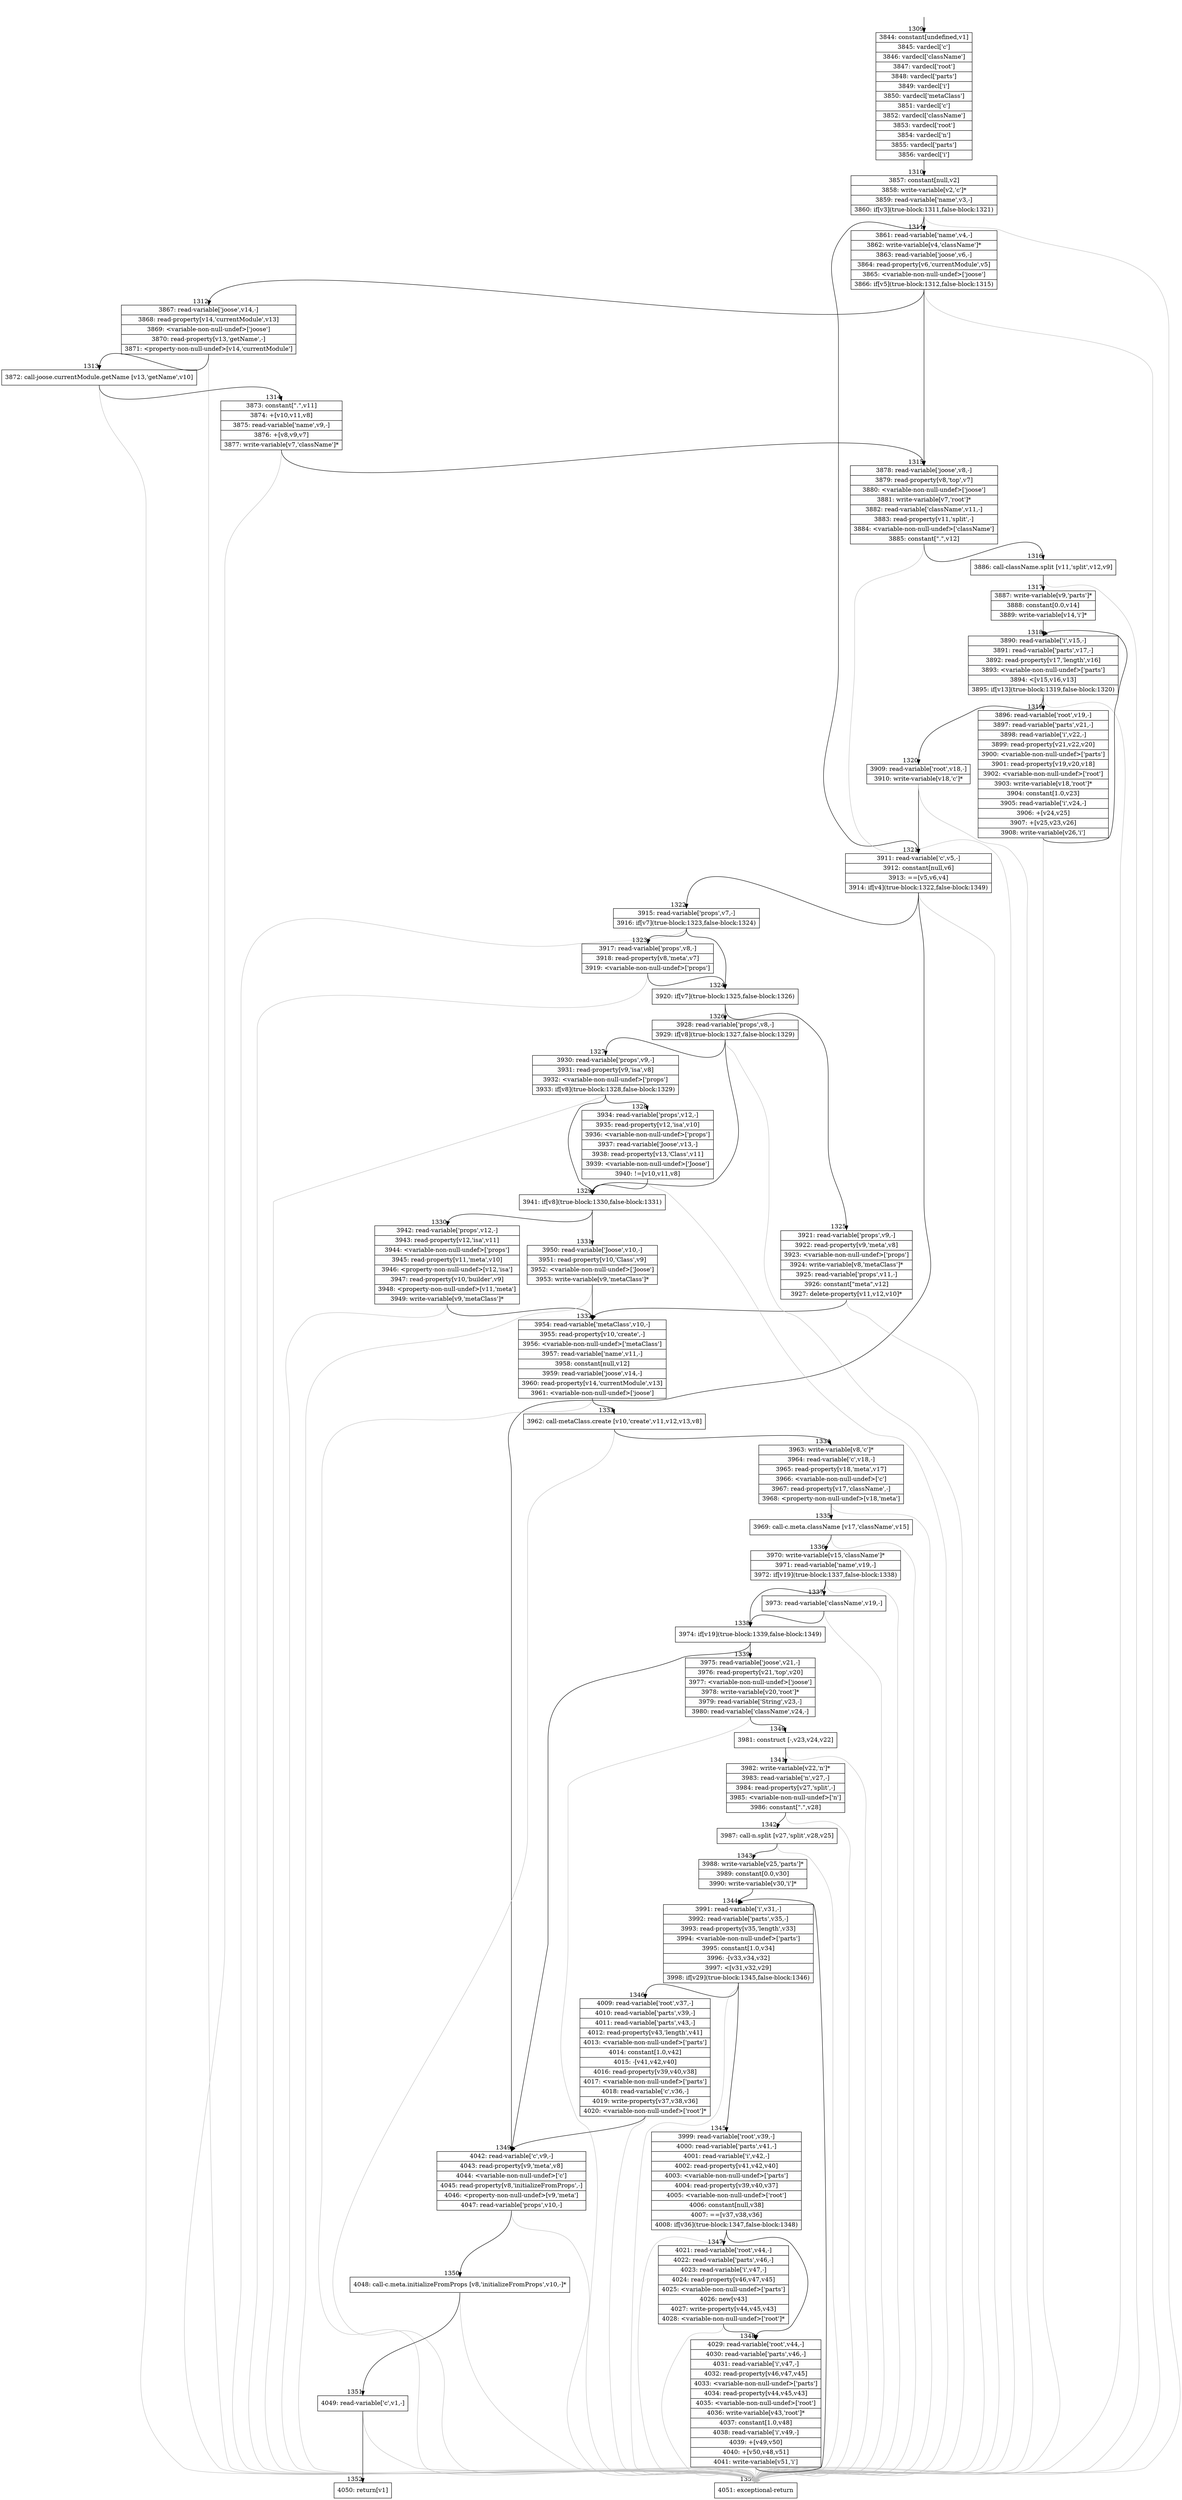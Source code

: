 digraph {
rankdir="TD"
BB_entry162[shape=none,label=""];
BB_entry162 -> BB1309 [tailport=s, headport=n, headlabel="    1309"]
BB1309 [shape=record label="{3844: constant[undefined,v1]|3845: vardecl['c']|3846: vardecl['className']|3847: vardecl['root']|3848: vardecl['parts']|3849: vardecl['i']|3850: vardecl['metaClass']|3851: vardecl['c']|3852: vardecl['className']|3853: vardecl['root']|3854: vardecl['n']|3855: vardecl['parts']|3856: vardecl['i']}" ] 
BB1309 -> BB1310 [tailport=s, headport=n, headlabel="      1310"]
BB1310 [shape=record label="{3857: constant[null,v2]|3858: write-variable[v2,'c']*|3859: read-variable['name',v3,-]|3860: if[v3](true-block:1311,false-block:1321)}" ] 
BB1310 -> BB1311 [tailport=s, headport=n, headlabel="      1311"]
BB1310 -> BB1321 [tailport=s, headport=n, headlabel="      1321"]
BB1310 -> BB1353 [tailport=s, headport=n, color=gray, headlabel="      1353"]
BB1311 [shape=record label="{3861: read-variable['name',v4,-]|3862: write-variable[v4,'className']*|3863: read-variable['joose',v6,-]|3864: read-property[v6,'currentModule',v5]|3865: \<variable-non-null-undef\>['joose']|3866: if[v5](true-block:1312,false-block:1315)}" ] 
BB1311 -> BB1312 [tailport=s, headport=n, headlabel="      1312"]
BB1311 -> BB1315 [tailport=s, headport=n, headlabel="      1315"]
BB1311 -> BB1353 [tailport=s, headport=n, color=gray]
BB1312 [shape=record label="{3867: read-variable['joose',v14,-]|3868: read-property[v14,'currentModule',v13]|3869: \<variable-non-null-undef\>['joose']|3870: read-property[v13,'getName',-]|3871: \<property-non-null-undef\>[v14,'currentModule']}" ] 
BB1312 -> BB1313 [tailport=s, headport=n, headlabel="      1313"]
BB1312 -> BB1353 [tailport=s, headport=n, color=gray]
BB1313 [shape=record label="{3872: call-joose.currentModule.getName [v13,'getName',v10]}" ] 
BB1313 -> BB1314 [tailport=s, headport=n, headlabel="      1314"]
BB1313 -> BB1353 [tailport=s, headport=n, color=gray]
BB1314 [shape=record label="{3873: constant[\".\",v11]|3874: +[v10,v11,v8]|3875: read-variable['name',v9,-]|3876: +[v8,v9,v7]|3877: write-variable[v7,'className']*}" ] 
BB1314 -> BB1315 [tailport=s, headport=n]
BB1314 -> BB1353 [tailport=s, headport=n, color=gray]
BB1315 [shape=record label="{3878: read-variable['joose',v8,-]|3879: read-property[v8,'top',v7]|3880: \<variable-non-null-undef\>['joose']|3881: write-variable[v7,'root']*|3882: read-variable['className',v11,-]|3883: read-property[v11,'split',-]|3884: \<variable-non-null-undef\>['className']|3885: constant[\".\",v12]}" ] 
BB1315 -> BB1316 [tailport=s, headport=n, headlabel="      1316"]
BB1315 -> BB1353 [tailport=s, headport=n, color=gray]
BB1316 [shape=record label="{3886: call-className.split [v11,'split',v12,v9]}" ] 
BB1316 -> BB1317 [tailport=s, headport=n, headlabel="      1317"]
BB1316 -> BB1353 [tailport=s, headport=n, color=gray]
BB1317 [shape=record label="{3887: write-variable[v9,'parts']*|3888: constant[0.0,v14]|3889: write-variable[v14,'i']*}" ] 
BB1317 -> BB1318 [tailport=s, headport=n, headlabel="      1318"]
BB1318 [shape=record label="{3890: read-variable['i',v15,-]|3891: read-variable['parts',v17,-]|3892: read-property[v17,'length',v16]|3893: \<variable-non-null-undef\>['parts']|3894: \<[v15,v16,v13]|3895: if[v13](true-block:1319,false-block:1320)}" ] 
BB1318 -> BB1319 [tailport=s, headport=n, headlabel="      1319"]
BB1318 -> BB1320 [tailport=s, headport=n, headlabel="      1320"]
BB1318 -> BB1353 [tailport=s, headport=n, color=gray]
BB1319 [shape=record label="{3896: read-variable['root',v19,-]|3897: read-variable['parts',v21,-]|3898: read-variable['i',v22,-]|3899: read-property[v21,v22,v20]|3900: \<variable-non-null-undef\>['parts']|3901: read-property[v19,v20,v18]|3902: \<variable-non-null-undef\>['root']|3903: write-variable[v18,'root']*|3904: constant[1.0,v23]|3905: read-variable['i',v24,-]|3906: +[v24,v25]|3907: +[v25,v23,v26]|3908: write-variable[v26,'i']}" ] 
BB1319 -> BB1318 [tailport=s, headport=n]
BB1319 -> BB1353 [tailport=s, headport=n, color=gray]
BB1320 [shape=record label="{3909: read-variable['root',v18,-]|3910: write-variable[v18,'c']*}" ] 
BB1320 -> BB1321 [tailport=s, headport=n]
BB1320 -> BB1353 [tailport=s, headport=n, color=gray]
BB1321 [shape=record label="{3911: read-variable['c',v5,-]|3912: constant[null,v6]|3913: ==[v5,v6,v4]|3914: if[v4](true-block:1322,false-block:1349)}" ] 
BB1321 -> BB1322 [tailport=s, headport=n, headlabel="      1322"]
BB1321 -> BB1349 [tailport=s, headport=n, headlabel="      1349"]
BB1321 -> BB1353 [tailport=s, headport=n, color=gray]
BB1322 [shape=record label="{3915: read-variable['props',v7,-]|3916: if[v7](true-block:1323,false-block:1324)}" ] 
BB1322 -> BB1324 [tailport=s, headport=n, headlabel="      1324"]
BB1322 -> BB1323 [tailport=s, headport=n, headlabel="      1323"]
BB1322 -> BB1353 [tailport=s, headport=n, color=gray]
BB1323 [shape=record label="{3917: read-variable['props',v8,-]|3918: read-property[v8,'meta',v7]|3919: \<variable-non-null-undef\>['props']}" ] 
BB1323 -> BB1324 [tailport=s, headport=n]
BB1323 -> BB1353 [tailport=s, headport=n, color=gray]
BB1324 [shape=record label="{3920: if[v7](true-block:1325,false-block:1326)}" ] 
BB1324 -> BB1325 [tailport=s, headport=n, headlabel="      1325"]
BB1324 -> BB1326 [tailport=s, headport=n, headlabel="      1326"]
BB1325 [shape=record label="{3921: read-variable['props',v9,-]|3922: read-property[v9,'meta',v8]|3923: \<variable-non-null-undef\>['props']|3924: write-variable[v8,'metaClass']*|3925: read-variable['props',v11,-]|3926: constant[\"meta\",v12]|3927: delete-property[v11,v12,v10]*}" ] 
BB1325 -> BB1332 [tailport=s, headport=n, headlabel="      1332"]
BB1325 -> BB1353 [tailport=s, headport=n, color=gray]
BB1326 [shape=record label="{3928: read-variable['props',v8,-]|3929: if[v8](true-block:1327,false-block:1329)}" ] 
BB1326 -> BB1329 [tailport=s, headport=n, headlabel="      1329"]
BB1326 -> BB1327 [tailport=s, headport=n, headlabel="      1327"]
BB1326 -> BB1353 [tailport=s, headport=n, color=gray]
BB1327 [shape=record label="{3930: read-variable['props',v9,-]|3931: read-property[v9,'isa',v8]|3932: \<variable-non-null-undef\>['props']|3933: if[v8](true-block:1328,false-block:1329)}" ] 
BB1327 -> BB1329 [tailport=s, headport=n]
BB1327 -> BB1328 [tailport=s, headport=n, headlabel="      1328"]
BB1327 -> BB1353 [tailport=s, headport=n, color=gray]
BB1328 [shape=record label="{3934: read-variable['props',v12,-]|3935: read-property[v12,'isa',v10]|3936: \<variable-non-null-undef\>['props']|3937: read-variable['Joose',v13,-]|3938: read-property[v13,'Class',v11]|3939: \<variable-non-null-undef\>['Joose']|3940: !=[v10,v11,v8]}" ] 
BB1328 -> BB1329 [tailport=s, headport=n]
BB1328 -> BB1353 [tailport=s, headport=n, color=gray]
BB1329 [shape=record label="{3941: if[v8](true-block:1330,false-block:1331)}" ] 
BB1329 -> BB1330 [tailport=s, headport=n, headlabel="      1330"]
BB1329 -> BB1331 [tailport=s, headport=n, headlabel="      1331"]
BB1330 [shape=record label="{3942: read-variable['props',v12,-]|3943: read-property[v12,'isa',v11]|3944: \<variable-non-null-undef\>['props']|3945: read-property[v11,'meta',v10]|3946: \<property-non-null-undef\>[v12,'isa']|3947: read-property[v10,'builder',v9]|3948: \<property-non-null-undef\>[v11,'meta']|3949: write-variable[v9,'metaClass']*}" ] 
BB1330 -> BB1332 [tailport=s, headport=n]
BB1330 -> BB1353 [tailport=s, headport=n, color=gray]
BB1331 [shape=record label="{3950: read-variable['Joose',v10,-]|3951: read-property[v10,'Class',v9]|3952: \<variable-non-null-undef\>['Joose']|3953: write-variable[v9,'metaClass']*}" ] 
BB1331 -> BB1332 [tailport=s, headport=n]
BB1331 -> BB1353 [tailport=s, headport=n, color=gray]
BB1332 [shape=record label="{3954: read-variable['metaClass',v10,-]|3955: read-property[v10,'create',-]|3956: \<variable-non-null-undef\>['metaClass']|3957: read-variable['name',v11,-]|3958: constant[null,v12]|3959: read-variable['joose',v14,-]|3960: read-property[v14,'currentModule',v13]|3961: \<variable-non-null-undef\>['joose']}" ] 
BB1332 -> BB1333 [tailport=s, headport=n, headlabel="      1333"]
BB1332 -> BB1353 [tailport=s, headport=n, color=gray]
BB1333 [shape=record label="{3962: call-metaClass.create [v10,'create',v11,v12,v13,v8]}" ] 
BB1333 -> BB1334 [tailport=s, headport=n, headlabel="      1334"]
BB1333 -> BB1353 [tailport=s, headport=n, color=gray]
BB1334 [shape=record label="{3963: write-variable[v8,'c']*|3964: read-variable['c',v18,-]|3965: read-property[v18,'meta',v17]|3966: \<variable-non-null-undef\>['c']|3967: read-property[v17,'className',-]|3968: \<property-non-null-undef\>[v18,'meta']}" ] 
BB1334 -> BB1335 [tailport=s, headport=n, headlabel="      1335"]
BB1334 -> BB1353 [tailport=s, headport=n, color=gray]
BB1335 [shape=record label="{3969: call-c.meta.className [v17,'className',v15]}" ] 
BB1335 -> BB1336 [tailport=s, headport=n, headlabel="      1336"]
BB1335 -> BB1353 [tailport=s, headport=n, color=gray]
BB1336 [shape=record label="{3970: write-variable[v15,'className']*|3971: read-variable['name',v19,-]|3972: if[v19](true-block:1337,false-block:1338)}" ] 
BB1336 -> BB1338 [tailport=s, headport=n, headlabel="      1338"]
BB1336 -> BB1337 [tailport=s, headport=n, headlabel="      1337"]
BB1336 -> BB1353 [tailport=s, headport=n, color=gray]
BB1337 [shape=record label="{3973: read-variable['className',v19,-]}" ] 
BB1337 -> BB1338 [tailport=s, headport=n]
BB1337 -> BB1353 [tailport=s, headport=n, color=gray]
BB1338 [shape=record label="{3974: if[v19](true-block:1339,false-block:1349)}" ] 
BB1338 -> BB1339 [tailport=s, headport=n, headlabel="      1339"]
BB1338 -> BB1349 [tailport=s, headport=n]
BB1339 [shape=record label="{3975: read-variable['joose',v21,-]|3976: read-property[v21,'top',v20]|3977: \<variable-non-null-undef\>['joose']|3978: write-variable[v20,'root']*|3979: read-variable['String',v23,-]|3980: read-variable['className',v24,-]}" ] 
BB1339 -> BB1340 [tailport=s, headport=n, headlabel="      1340"]
BB1339 -> BB1353 [tailport=s, headport=n, color=gray]
BB1340 [shape=record label="{3981: construct [-,v23,v24,v22]}" ] 
BB1340 -> BB1341 [tailport=s, headport=n, headlabel="      1341"]
BB1340 -> BB1353 [tailport=s, headport=n, color=gray]
BB1341 [shape=record label="{3982: write-variable[v22,'n']*|3983: read-variable['n',v27,-]|3984: read-property[v27,'split',-]|3985: \<variable-non-null-undef\>['n']|3986: constant[\".\",v28]}" ] 
BB1341 -> BB1342 [tailport=s, headport=n, headlabel="      1342"]
BB1341 -> BB1353 [tailport=s, headport=n, color=gray]
BB1342 [shape=record label="{3987: call-n.split [v27,'split',v28,v25]}" ] 
BB1342 -> BB1343 [tailport=s, headport=n, headlabel="      1343"]
BB1342 -> BB1353 [tailport=s, headport=n, color=gray]
BB1343 [shape=record label="{3988: write-variable[v25,'parts']*|3989: constant[0.0,v30]|3990: write-variable[v30,'i']*}" ] 
BB1343 -> BB1344 [tailport=s, headport=n, headlabel="      1344"]
BB1344 [shape=record label="{3991: read-variable['i',v31,-]|3992: read-variable['parts',v35,-]|3993: read-property[v35,'length',v33]|3994: \<variable-non-null-undef\>['parts']|3995: constant[1.0,v34]|3996: -[v33,v34,v32]|3997: \<[v31,v32,v29]|3998: if[v29](true-block:1345,false-block:1346)}" ] 
BB1344 -> BB1345 [tailport=s, headport=n, headlabel="      1345"]
BB1344 -> BB1346 [tailport=s, headport=n, headlabel="      1346"]
BB1344 -> BB1353 [tailport=s, headport=n, color=gray]
BB1345 [shape=record label="{3999: read-variable['root',v39,-]|4000: read-variable['parts',v41,-]|4001: read-variable['i',v42,-]|4002: read-property[v41,v42,v40]|4003: \<variable-non-null-undef\>['parts']|4004: read-property[v39,v40,v37]|4005: \<variable-non-null-undef\>['root']|4006: constant[null,v38]|4007: ==[v37,v38,v36]|4008: if[v36](true-block:1347,false-block:1348)}" ] 
BB1345 -> BB1347 [tailport=s, headport=n, headlabel="      1347"]
BB1345 -> BB1348 [tailport=s, headport=n, headlabel="      1348"]
BB1345 -> BB1353 [tailport=s, headport=n, color=gray]
BB1346 [shape=record label="{4009: read-variable['root',v37,-]|4010: read-variable['parts',v39,-]|4011: read-variable['parts',v43,-]|4012: read-property[v43,'length',v41]|4013: \<variable-non-null-undef\>['parts']|4014: constant[1.0,v42]|4015: -[v41,v42,v40]|4016: read-property[v39,v40,v38]|4017: \<variable-non-null-undef\>['parts']|4018: read-variable['c',v36,-]|4019: write-property[v37,v38,v36]|4020: \<variable-non-null-undef\>['root']*}" ] 
BB1346 -> BB1349 [tailport=s, headport=n]
BB1346 -> BB1353 [tailport=s, headport=n, color=gray]
BB1347 [shape=record label="{4021: read-variable['root',v44,-]|4022: read-variable['parts',v46,-]|4023: read-variable['i',v47,-]|4024: read-property[v46,v47,v45]|4025: \<variable-non-null-undef\>['parts']|4026: new[v43]|4027: write-property[v44,v45,v43]|4028: \<variable-non-null-undef\>['root']*}" ] 
BB1347 -> BB1348 [tailport=s, headport=n]
BB1347 -> BB1353 [tailport=s, headport=n, color=gray]
BB1348 [shape=record label="{4029: read-variable['root',v44,-]|4030: read-variable['parts',v46,-]|4031: read-variable['i',v47,-]|4032: read-property[v46,v47,v45]|4033: \<variable-non-null-undef\>['parts']|4034: read-property[v44,v45,v43]|4035: \<variable-non-null-undef\>['root']|4036: write-variable[v43,'root']*|4037: constant[1.0,v48]|4038: read-variable['i',v49,-]|4039: +[v49,v50]|4040: +[v50,v48,v51]|4041: write-variable[v51,'i']}" ] 
BB1348 -> BB1344 [tailport=s, headport=n]
BB1348 -> BB1353 [tailport=s, headport=n, color=gray]
BB1349 [shape=record label="{4042: read-variable['c',v9,-]|4043: read-property[v9,'meta',v8]|4044: \<variable-non-null-undef\>['c']|4045: read-property[v8,'initializeFromProps',-]|4046: \<property-non-null-undef\>[v9,'meta']|4047: read-variable['props',v10,-]}" ] 
BB1349 -> BB1350 [tailport=s, headport=n, headlabel="      1350"]
BB1349 -> BB1353 [tailport=s, headport=n, color=gray]
BB1350 [shape=record label="{4048: call-c.meta.initializeFromProps [v8,'initializeFromProps',v10,-]*}" ] 
BB1350 -> BB1351 [tailport=s, headport=n, headlabel="      1351"]
BB1350 -> BB1353 [tailport=s, headport=n, color=gray]
BB1351 [shape=record label="{4049: read-variable['c',v1,-]}" ] 
BB1351 -> BB1352 [tailport=s, headport=n, headlabel="      1352"]
BB1351 -> BB1353 [tailport=s, headport=n, color=gray]
BB1352 [shape=record label="{4050: return[v1]}" ] 
BB1353 [shape=record label="{4051: exceptional-return}" ] 
//#$~ 1577
}
